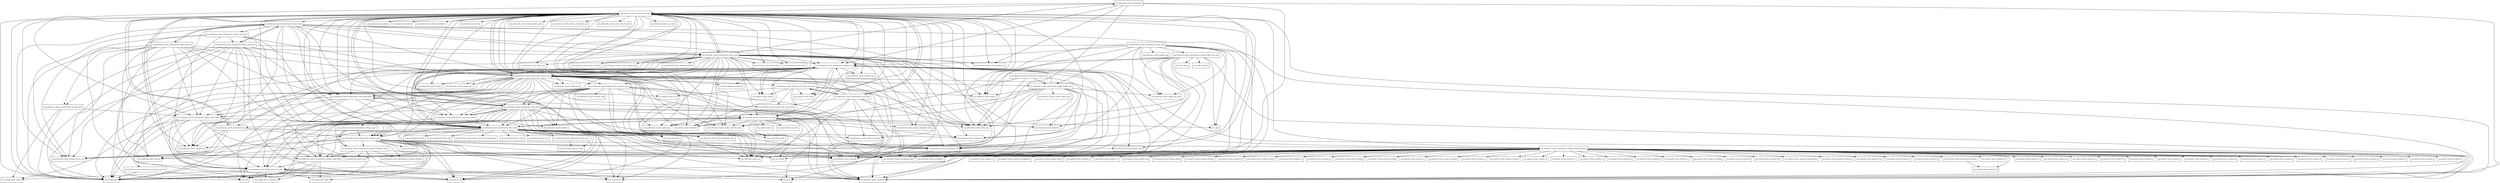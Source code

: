 digraph hibernate_search_elasticsearch_5_8_2_Final_package_dependencies {
  node [shape = box, fontsize=10.0];
  org_hibernate_search_elasticsearch -> com_google_gson;
  org_hibernate_search_elasticsearch -> org_hibernate_search_elasticsearch_impl;
  org_hibernate_search_elasticsearch -> org_hibernate_search_elasticsearch_logging_impl;
  org_hibernate_search_elasticsearch -> org_hibernate_search_exception;
  org_hibernate_search_elasticsearch -> org_hibernate_search_query_engine_spi;
  org_hibernate_search_elasticsearch -> org_hibernate_search_util_impl;
  org_hibernate_search_elasticsearch -> org_hibernate_search_util_logging_impl;
  org_hibernate_search_elasticsearch_analyzer -> org_apache_lucene_analysis_util;
  org_hibernate_search_elasticsearch_analyzer_definition_impl -> com_google_gson;
  org_hibernate_search_elasticsearch_analyzer_definition_impl -> org_hibernate_search_elasticsearch_analyzer_definition;
  org_hibernate_search_elasticsearch_analyzer_definition_impl -> org_hibernate_search_elasticsearch_logging_impl;
  org_hibernate_search_elasticsearch_analyzer_definition_impl -> org_hibernate_search_elasticsearch_settings_impl_model;
  org_hibernate_search_elasticsearch_analyzer_definition_impl -> org_hibernate_search_exception;
  org_hibernate_search_elasticsearch_analyzer_definition_impl -> org_hibernate_search_util;
  org_hibernate_search_elasticsearch_analyzer_definition_impl -> org_hibernate_search_util_logging_impl;
  org_hibernate_search_elasticsearch_analyzer_impl -> java_lang_invoke;
  org_hibernate_search_elasticsearch_analyzer_impl -> java_util;
  org_hibernate_search_elasticsearch_analyzer_impl -> java_util_function;
  org_hibernate_search_elasticsearch_analyzer_impl -> java_util_stream;
  org_hibernate_search_elasticsearch_analyzer_impl -> org_hibernate_search_analyzer_impl;
  org_hibernate_search_elasticsearch_analyzer_impl -> org_hibernate_search_analyzer_spi;
  org_hibernate_search_elasticsearch_analyzer_impl -> org_hibernate_search_annotations;
  org_hibernate_search_elasticsearch_analyzer_impl -> org_hibernate_search_cfg_spi;
  org_hibernate_search_elasticsearch_analyzer_impl -> org_hibernate_search_elasticsearch_analyzer_definition;
  org_hibernate_search_elasticsearch_analyzer_impl -> org_hibernate_search_elasticsearch_analyzer_definition_impl;
  org_hibernate_search_elasticsearch_analyzer_impl -> org_hibernate_search_elasticsearch_cfg;
  org_hibernate_search_elasticsearch_analyzer_impl -> org_hibernate_search_elasticsearch_logging_impl;
  org_hibernate_search_elasticsearch_analyzer_impl -> org_hibernate_search_elasticsearch_settings_impl_model;
  org_hibernate_search_elasticsearch_analyzer_impl -> org_hibernate_search_elasticsearch_settings_impl_translation;
  org_hibernate_search_elasticsearch_analyzer_impl -> org_hibernate_search_engine_service_spi;
  org_hibernate_search_elasticsearch_analyzer_impl -> org_hibernate_search_exception;
  org_hibernate_search_elasticsearch_analyzer_impl -> org_hibernate_search_util_impl;
  org_hibernate_search_elasticsearch_analyzer_impl -> org_hibernate_search_util_logging_impl;
  org_hibernate_search_elasticsearch_bridge_builtin_impl -> org_apache_lucene_document;
  org_hibernate_search_elasticsearch_bridge_builtin_impl -> org_hibernate_search_annotations;
  org_hibernate_search_elasticsearch_bridge_builtin_impl -> org_hibernate_search_bridge;
  org_hibernate_search_elasticsearch_bridge_builtin_impl -> org_hibernate_search_bridge_builtin_impl;
  org_hibernate_search_elasticsearch_bridge_builtin_impl -> org_hibernate_search_bridge_spi;
  org_hibernate_search_elasticsearch_bridge_builtin_impl -> org_hibernate_search_bridge_util_impl;
  org_hibernate_search_elasticsearch_bridge_builtin_impl -> org_hibernate_search_elasticsearch_cfg;
  org_hibernate_search_elasticsearch_bridge_builtin_impl -> org_hibernate_search_elasticsearch_logging_impl;
  org_hibernate_search_elasticsearch_bridge_builtin_impl -> org_hibernate_search_elasticsearch_util_impl;
  org_hibernate_search_elasticsearch_bridge_builtin_impl -> org_hibernate_search_metadata;
  org_hibernate_search_elasticsearch_bridge_builtin_impl -> org_hibernate_search_util;
  org_hibernate_search_elasticsearch_bridge_builtin_impl -> org_hibernate_search_util_logging_impl;
  org_hibernate_search_elasticsearch_bridge_builtin_time_impl -> java_time;
  org_hibernate_search_elasticsearch_bridge_builtin_time_impl -> java_time_format;
  org_hibernate_search_elasticsearch_bridge_builtin_time_impl -> java_time_temporal;
  org_hibernate_search_elasticsearch_bridge_builtin_time_impl -> org_hibernate_search_bridge;
  org_hibernate_search_elasticsearch_bridge_builtin_time_impl -> org_hibernate_search_bridge_spi;
  org_hibernate_search_elasticsearch_bridge_builtin_time_impl -> org_hibernate_search_bridge_util_impl;
  org_hibernate_search_elasticsearch_bridge_builtin_time_impl -> org_hibernate_search_elasticsearch_logging_impl;
  org_hibernate_search_elasticsearch_bridge_builtin_time_impl -> org_hibernate_search_exception;
  org_hibernate_search_elasticsearch_bridge_builtin_time_impl -> org_hibernate_search_metadata;
  org_hibernate_search_elasticsearch_bridge_builtin_time_impl -> org_hibernate_search_util_impl;
  org_hibernate_search_elasticsearch_bridge_builtin_time_impl -> org_hibernate_search_util_logging_impl;
  org_hibernate_search_elasticsearch_bridge_impl -> java_time;
  org_hibernate_search_elasticsearch_bridge_impl -> org_hibernate_search_annotations;
  org_hibernate_search_elasticsearch_bridge_impl -> org_hibernate_search_bridge;
  org_hibernate_search_elasticsearch_bridge_impl -> org_hibernate_search_bridge_impl;
  org_hibernate_search_elasticsearch_bridge_impl -> org_hibernate_search_bridge_spi;
  org_hibernate_search_elasticsearch_bridge_impl -> org_hibernate_search_bridge_util_impl;
  org_hibernate_search_elasticsearch_bridge_impl -> org_hibernate_search_elasticsearch_bridge_builtin_impl;
  org_hibernate_search_elasticsearch_bridge_impl -> org_hibernate_search_elasticsearch_bridge_builtin_time_impl;
  org_hibernate_search_elasticsearch_bridge_impl -> org_hibernate_search_elasticsearch_logging_impl;
  org_hibernate_search_elasticsearch_bridge_impl -> org_hibernate_search_elasticsearch_spi;
  org_hibernate_search_elasticsearch_bridge_impl -> org_hibernate_search_exception;
  org_hibernate_search_elasticsearch_bridge_impl -> org_hibernate_search_indexes_spi;
  org_hibernate_search_elasticsearch_bridge_impl -> org_hibernate_search_util_impl;
  org_hibernate_search_elasticsearch_bridge_impl -> org_hibernate_search_util_logging_impl;
  org_hibernate_search_elasticsearch_bridge_spi -> org_hibernate_search_bridge_spi;
  org_hibernate_search_elasticsearch_bridge_spi -> org_hibernate_search_elasticsearch_bridge_builtin_impl;
  org_hibernate_search_elasticsearch_bridge_spi -> org_hibernate_search_elasticsearch_cfg;
  org_hibernate_search_elasticsearch_bridge_spi -> org_hibernate_search_engine_metadata_impl;
  org_hibernate_search_elasticsearch_cfg -> org_hibernate_search_elasticsearch_logging_impl;
  org_hibernate_search_elasticsearch_cfg -> org_hibernate_search_exception;
  org_hibernate_search_elasticsearch_cfg -> org_hibernate_search_util_logging_impl;
  org_hibernate_search_elasticsearch_client_impl -> com_google_gson;
  org_hibernate_search_elasticsearch_client_impl -> java_lang_invoke;
  org_hibernate_search_elasticsearch_client_impl -> java_nio_charset;
  org_hibernate_search_elasticsearch_client_impl -> java_util;
  org_hibernate_search_elasticsearch_client_impl -> java_util_concurrent;
  org_hibernate_search_elasticsearch_client_impl -> java_util_function;
  org_hibernate_search_elasticsearch_client_impl -> org_apache_http_client_config;
  org_hibernate_search_elasticsearch_client_impl -> org_apache_http_entity;
  org_hibernate_search_elasticsearch_client_impl -> org_apache_http_impl_nio_client;
  org_hibernate_search_elasticsearch_client_impl -> org_apache_http_nio_conn;
  org_hibernate_search_elasticsearch_client_impl -> org_elasticsearch_client;
  org_hibernate_search_elasticsearch_client_impl -> org_elasticsearch_client_sniff;
  org_hibernate_search_elasticsearch_client_impl -> org_hibernate_search_elasticsearch_cfg;
  org_hibernate_search_elasticsearch_client_impl -> org_hibernate_search_elasticsearch_client_spi;
  org_hibernate_search_elasticsearch_client_impl -> org_hibernate_search_elasticsearch_gson_impl;
  org_hibernate_search_elasticsearch_client_impl -> org_hibernate_search_elasticsearch_logging_impl;
  org_hibernate_search_elasticsearch_client_impl -> org_hibernate_search_elasticsearch_util_impl;
  org_hibernate_search_elasticsearch_client_impl -> org_hibernate_search_engine_service_classloading_spi;
  org_hibernate_search_elasticsearch_client_impl -> org_hibernate_search_engine_service_spi;
  org_hibernate_search_elasticsearch_client_impl -> org_hibernate_search_exception;
  org_hibernate_search_elasticsearch_client_impl -> org_hibernate_search_spi;
  org_hibernate_search_elasticsearch_client_impl -> org_hibernate_search_util_configuration_impl;
  org_hibernate_search_elasticsearch_client_impl -> org_hibernate_search_util_impl;
  org_hibernate_search_elasticsearch_client_impl -> org_hibernate_search_util_logging_impl;
  org_hibernate_search_elasticsearch_client_spi -> org_apache_http_impl_nio_client;
  org_hibernate_search_elasticsearch_dialect_impl -> com_google_gson;
  org_hibernate_search_elasticsearch_dialect_impl -> java_util;
  org_hibernate_search_elasticsearch_dialect_impl -> java_util_concurrent;
  org_hibernate_search_elasticsearch_dialect_impl -> org_hibernate_search_elasticsearch_analyzer_impl;
  org_hibernate_search_elasticsearch_dialect_impl -> org_hibernate_search_elasticsearch_client_impl;
  org_hibernate_search_elasticsearch_dialect_impl -> org_hibernate_search_elasticsearch_dialect_impl_es2;
  org_hibernate_search_elasticsearch_dialect_impl -> org_hibernate_search_elasticsearch_dialect_impl_es50;
  org_hibernate_search_elasticsearch_dialect_impl -> org_hibernate_search_elasticsearch_dialect_impl_es52;
  org_hibernate_search_elasticsearch_dialect_impl -> org_hibernate_search_elasticsearch_gson_impl;
  org_hibernate_search_elasticsearch_dialect_impl -> org_hibernate_search_elasticsearch_logging_impl;
  org_hibernate_search_elasticsearch_dialect_impl -> org_hibernate_search_elasticsearch_query_impl;
  org_hibernate_search_elasticsearch_dialect_impl -> org_hibernate_search_elasticsearch_schema_impl;
  org_hibernate_search_elasticsearch_dialect_impl -> org_hibernate_search_elasticsearch_util_impl;
  org_hibernate_search_elasticsearch_dialect_impl -> org_hibernate_search_elasticsearch_work_impl_factory;
  org_hibernate_search_elasticsearch_dialect_impl -> org_hibernate_search_engine_service_spi;
  org_hibernate_search_elasticsearch_dialect_impl -> org_hibernate_search_exception;
  org_hibernate_search_elasticsearch_dialect_impl -> org_hibernate_search_util_logging_impl;
  org_hibernate_search_elasticsearch_dialect_impl_es2 -> com_google_gson;
  org_hibernate_search_elasticsearch_dialect_impl_es2 -> java_lang_invoke;
  org_hibernate_search_elasticsearch_dialect_impl_es2 -> org_hibernate_search_analyzer_spi;
  org_hibernate_search_elasticsearch_dialect_impl_es2 -> org_hibernate_search_cfg_spi;
  org_hibernate_search_elasticsearch_dialect_impl_es2 -> org_hibernate_search_elasticsearch_analyzer_impl;
  org_hibernate_search_elasticsearch_dialect_impl_es2 -> org_hibernate_search_elasticsearch_dialect_impl;
  org_hibernate_search_elasticsearch_dialect_impl_es2 -> org_hibernate_search_elasticsearch_gson_impl;
  org_hibernate_search_elasticsearch_dialect_impl_es2 -> org_hibernate_search_elasticsearch_query_impl;
  org_hibernate_search_elasticsearch_dialect_impl_es2 -> org_hibernate_search_elasticsearch_schema_impl;
  org_hibernate_search_elasticsearch_dialect_impl_es2 -> org_hibernate_search_elasticsearch_schema_impl_model;
  org_hibernate_search_elasticsearch_dialect_impl_es2 -> org_hibernate_search_elasticsearch_util_impl_gson;
  org_hibernate_search_elasticsearch_dialect_impl_es2 -> org_hibernate_search_elasticsearch_work_impl_factory;
  org_hibernate_search_elasticsearch_dialect_impl_es2 -> org_hibernate_search_engine_service_spi;
  org_hibernate_search_elasticsearch_dialect_impl_es50 -> com_google_gson;
  org_hibernate_search_elasticsearch_dialect_impl_es50 -> java_lang_invoke;
  org_hibernate_search_elasticsearch_dialect_impl_es50 -> org_hibernate_search_analyzer_spi;
  org_hibernate_search_elasticsearch_dialect_impl_es50 -> org_hibernate_search_cfg_spi;
  org_hibernate_search_elasticsearch_dialect_impl_es50 -> org_hibernate_search_elasticsearch_analyzer_impl;
  org_hibernate_search_elasticsearch_dialect_impl_es50 -> org_hibernate_search_elasticsearch_dialect_impl;
  org_hibernate_search_elasticsearch_dialect_impl_es50 -> org_hibernate_search_elasticsearch_gson_impl;
  org_hibernate_search_elasticsearch_dialect_impl_es50 -> org_hibernate_search_elasticsearch_query_impl;
  org_hibernate_search_elasticsearch_dialect_impl_es50 -> org_hibernate_search_elasticsearch_schema_impl;
  org_hibernate_search_elasticsearch_dialect_impl_es50 -> org_hibernate_search_elasticsearch_schema_impl_model;
  org_hibernate_search_elasticsearch_dialect_impl_es50 -> org_hibernate_search_elasticsearch_util_impl_gson;
  org_hibernate_search_elasticsearch_dialect_impl_es50 -> org_hibernate_search_elasticsearch_work_impl_factory;
  org_hibernate_search_elasticsearch_dialect_impl_es50 -> org_hibernate_search_engine_service_spi;
  org_hibernate_search_elasticsearch_dialect_impl_es52 -> java_lang_invoke;
  org_hibernate_search_elasticsearch_dialect_impl_es52 -> org_hibernate_search_analyzer_spi;
  org_hibernate_search_elasticsearch_dialect_impl_es52 -> org_hibernate_search_cfg_spi;
  org_hibernate_search_elasticsearch_dialect_impl_es52 -> org_hibernate_search_elasticsearch_analyzer_impl;
  org_hibernate_search_elasticsearch_dialect_impl_es52 -> org_hibernate_search_elasticsearch_dialect_impl_es50;
  org_hibernate_search_elasticsearch_dialect_impl_es52 -> org_hibernate_search_elasticsearch_schema_impl;
  org_hibernate_search_elasticsearch_dialect_impl_es52 -> org_hibernate_search_engine_service_spi;
  org_hibernate_search_elasticsearch_gson_impl -> com_google_gson;
  org_hibernate_search_elasticsearch_gson_impl -> com_google_gson_annotations;
  org_hibernate_search_elasticsearch_gson_impl -> com_google_gson_reflect;
  org_hibernate_search_elasticsearch_gson_impl -> com_google_gson_stream;
  org_hibernate_search_elasticsearch_gson_impl -> java_lang;
  org_hibernate_search_elasticsearch_gson_impl -> java_lang_invoke;
  org_hibernate_search_elasticsearch_gson_impl -> java_util;
  org_hibernate_search_elasticsearch_gson_impl -> java_util_function;
  org_hibernate_search_elasticsearch_gson_impl -> org_hibernate_search_elasticsearch_impl;
  org_hibernate_search_elasticsearch_gson_impl -> org_hibernate_search_elasticsearch_util_impl;
  org_hibernate_search_elasticsearch_gson_impl -> org_hibernate_search_exception;
  org_hibernate_search_elasticsearch_impl -> com_google_gson;
  org_hibernate_search_elasticsearch_impl -> java_lang_invoke;
  org_hibernate_search_elasticsearch_impl -> java_util_concurrent;
  org_hibernate_search_elasticsearch_impl -> java_util_function;
  org_hibernate_search_elasticsearch_impl -> org_apache_lucene_analysis;
  org_hibernate_search_elasticsearch_impl -> org_apache_lucene_document;
  org_hibernate_search_elasticsearch_impl -> org_apache_lucene_facet;
  org_hibernate_search_elasticsearch_impl -> org_apache_lucene_index;
  org_hibernate_search_elasticsearch_impl -> org_apache_lucene_search;
  org_hibernate_search_elasticsearch_impl -> org_apache_lucene_search_similarities;
  org_hibernate_search_elasticsearch_impl -> org_apache_lucene_util;
  org_hibernate_search_elasticsearch_impl -> org_hibernate_search_analyzer_impl;
  org_hibernate_search_elasticsearch_impl -> org_hibernate_search_backend;
  org_hibernate_search_elasticsearch_impl -> org_hibernate_search_backend_spi;
  org_hibernate_search_elasticsearch_impl -> org_hibernate_search_bridge;
  org_hibernate_search_elasticsearch_impl -> org_hibernate_search_bridge_spi;
  org_hibernate_search_elasticsearch_impl -> org_hibernate_search_cfg;
  org_hibernate_search_elasticsearch_impl -> org_hibernate_search_elasticsearch_analyzer_impl;
  org_hibernate_search_elasticsearch_impl -> org_hibernate_search_elasticsearch_cfg;
  org_hibernate_search_elasticsearch_impl -> org_hibernate_search_elasticsearch_client_impl;
  org_hibernate_search_elasticsearch_impl -> org_hibernate_search_elasticsearch_dialect_impl;
  org_hibernate_search_elasticsearch_impl -> org_hibernate_search_elasticsearch_gson_impl;
  org_hibernate_search_elasticsearch_impl -> org_hibernate_search_elasticsearch_logging_impl;
  org_hibernate_search_elasticsearch_impl -> org_hibernate_search_elasticsearch_nulls_impl;
  org_hibernate_search_elasticsearch_impl -> org_hibernate_search_elasticsearch_processor_impl;
  org_hibernate_search_elasticsearch_impl -> org_hibernate_search_elasticsearch_query_impl;
  org_hibernate_search_elasticsearch_impl -> org_hibernate_search_elasticsearch_schema_impl;
  org_hibernate_search_elasticsearch_impl -> org_hibernate_search_elasticsearch_schema_impl_model;
  org_hibernate_search_elasticsearch_impl -> org_hibernate_search_elasticsearch_spi;
  org_hibernate_search_elasticsearch_impl -> org_hibernate_search_elasticsearch_util_impl;
  org_hibernate_search_elasticsearch_impl -> org_hibernate_search_elasticsearch_work_impl;
  org_hibernate_search_elasticsearch_impl -> org_hibernate_search_elasticsearch_work_impl_builder;
  org_hibernate_search_elasticsearch_impl -> org_hibernate_search_elasticsearch_work_impl_factory;
  org_hibernate_search_elasticsearch_impl -> org_hibernate_search_engine;
  org_hibernate_search_elasticsearch_impl -> org_hibernate_search_engine_integration_impl;
  org_hibernate_search_elasticsearch_impl -> org_hibernate_search_engine_metadata_impl;
  org_hibernate_search_elasticsearch_impl -> org_hibernate_search_engine_nesting_impl;
  org_hibernate_search_elasticsearch_impl -> org_hibernate_search_engine_nulls_impl;
  org_hibernate_search_elasticsearch_impl -> org_hibernate_search_engine_service_spi;
  org_hibernate_search_elasticsearch_impl -> org_hibernate_search_engine_spi;
  org_hibernate_search_elasticsearch_impl -> org_hibernate_search_exception;
  org_hibernate_search_elasticsearch_impl -> org_hibernate_search_filter_impl;
  org_hibernate_search_elasticsearch_impl -> org_hibernate_search_indexes_serialization_spi;
  org_hibernate_search_elasticsearch_impl -> org_hibernate_search_indexes_spi;
  org_hibernate_search_elasticsearch_impl -> org_hibernate_search_query_dsl_impl;
  org_hibernate_search_elasticsearch_impl -> org_hibernate_search_query_dsl_sort_impl;
  org_hibernate_search_elasticsearch_impl -> org_hibernate_search_query_engine_impl;
  org_hibernate_search_elasticsearch_impl -> org_hibernate_search_query_engine_spi;
  org_hibernate_search_elasticsearch_impl -> org_hibernate_search_query_facet;
  org_hibernate_search_elasticsearch_impl -> org_hibernate_search_spatial;
  org_hibernate_search_elasticsearch_impl -> org_hibernate_search_spatial_impl;
  org_hibernate_search_elasticsearch_impl -> org_hibernate_search_spi;
  org_hibernate_search_elasticsearch_impl -> org_hibernate_search_spi_impl;
  org_hibernate_search_elasticsearch_impl -> org_hibernate_search_util;
  org_hibernate_search_elasticsearch_impl -> org_hibernate_search_util_configuration_impl;
  org_hibernate_search_elasticsearch_impl -> org_hibernate_search_util_impl;
  org_hibernate_search_elasticsearch_impl -> org_hibernate_search_util_logging_impl;
  org_hibernate_search_elasticsearch_logging_impl -> com_google_gson;
  org_hibernate_search_elasticsearch_logging_impl -> org_apache_lucene_index;
  org_hibernate_search_elasticsearch_logging_impl -> org_apache_lucene_search;
  org_hibernate_search_elasticsearch_logging_impl -> org_hibernate_search_analyzer_impl;
  org_hibernate_search_elasticsearch_logging_impl -> org_hibernate_search_analyzer_spi;
  org_hibernate_search_elasticsearch_logging_impl -> org_hibernate_search_backend_spi;
  org_hibernate_search_elasticsearch_logging_impl -> org_hibernate_search_elasticsearch_client_impl;
  org_hibernate_search_elasticsearch_logging_impl -> org_hibernate_search_elasticsearch_schema_impl;
  org_hibernate_search_elasticsearch_logging_impl -> org_hibernate_search_elasticsearch_util_impl;
  org_hibernate_search_elasticsearch_logging_impl -> org_hibernate_search_exception;
  org_hibernate_search_elasticsearch_logging_impl -> org_hibernate_search_spi;
  org_hibernate_search_elasticsearch_logging_impl -> org_hibernate_search_util_logging_impl;
  org_hibernate_search_elasticsearch_logging_impl -> org_jboss_logging_annotations;
  org_hibernate_search_elasticsearch_nulls_codec_impl -> org_apache_lucene_document;
  org_hibernate_search_elasticsearch_nulls_codec_impl -> org_apache_lucene_index;
  org_hibernate_search_elasticsearch_nulls_codec_impl -> org_apache_lucene_search;
  org_hibernate_search_elasticsearch_nulls_codec_impl -> org_apache_lucene_util;
  org_hibernate_search_elasticsearch_nulls_codec_impl -> org_hibernate_search_bridge;
  org_hibernate_search_elasticsearch_nulls_codec_impl -> org_hibernate_search_bridge_spi;
  org_hibernate_search_elasticsearch_nulls_codec_impl -> org_hibernate_search_elasticsearch_nulls_impl;
  org_hibernate_search_elasticsearch_nulls_codec_impl -> org_hibernate_search_engine_nulls_codec_impl;
  org_hibernate_search_elasticsearch_nulls_impl -> org_hibernate_search_bridge_spi;
  org_hibernate_search_elasticsearch_nulls_impl -> org_hibernate_search_elasticsearch_impl;
  org_hibernate_search_elasticsearch_nulls_impl -> org_hibernate_search_elasticsearch_logging_impl;
  org_hibernate_search_elasticsearch_nulls_impl -> org_hibernate_search_elasticsearch_nulls_codec_impl;
  org_hibernate_search_elasticsearch_nulls_impl -> org_hibernate_search_elasticsearch_schema_impl;
  org_hibernate_search_elasticsearch_nulls_impl -> org_hibernate_search_engine_metadata_impl;
  org_hibernate_search_elasticsearch_nulls_impl -> org_hibernate_search_engine_nulls_codec_impl;
  org_hibernate_search_elasticsearch_nulls_impl -> org_hibernate_search_engine_nulls_impl;
  org_hibernate_search_elasticsearch_nulls_impl -> org_hibernate_search_exception;
  org_hibernate_search_elasticsearch_nulls_impl -> org_hibernate_search_spi;
  org_hibernate_search_elasticsearch_nulls_impl -> org_hibernate_search_util_logging_impl;
  org_hibernate_search_elasticsearch_processor_impl -> java_lang;
  org_hibernate_search_elasticsearch_processor_impl -> java_lang_invoke;
  org_hibernate_search_elasticsearch_processor_impl -> java_util_concurrent;
  org_hibernate_search_elasticsearch_processor_impl -> java_util_function;
  org_hibernate_search_elasticsearch_processor_impl -> org_hibernate_search_backend;
  org_hibernate_search_elasticsearch_processor_impl -> org_hibernate_search_elasticsearch_client_impl;
  org_hibernate_search_elasticsearch_processor_impl -> org_hibernate_search_elasticsearch_gson_impl;
  org_hibernate_search_elasticsearch_processor_impl -> org_hibernate_search_elasticsearch_logging_impl;
  org_hibernate_search_elasticsearch_processor_impl -> org_hibernate_search_elasticsearch_work_impl;
  org_hibernate_search_elasticsearch_processor_impl -> org_hibernate_search_elasticsearch_work_impl_builder;
  org_hibernate_search_elasticsearch_processor_impl -> org_hibernate_search_elasticsearch_work_impl_factory;
  org_hibernate_search_elasticsearch_processor_impl -> org_hibernate_search_exception;
  org_hibernate_search_elasticsearch_processor_impl -> org_hibernate_search_exception_impl;
  org_hibernate_search_elasticsearch_processor_impl -> org_hibernate_search_spi;
  org_hibernate_search_elasticsearch_processor_impl -> org_hibernate_search_util_impl;
  org_hibernate_search_elasticsearch_processor_impl -> org_hibernate_search_util_logging_impl;
  org_hibernate_search_elasticsearch_query_impl -> com_google_gson;
  org_hibernate_search_elasticsearch_query_impl -> java_lang;
  org_hibernate_search_elasticsearch_query_impl -> org_apache_lucene_document;
  org_hibernate_search_elasticsearch_query_impl -> org_apache_lucene_index;
  org_hibernate_search_elasticsearch_query_impl -> org_apache_lucene_search;
  org_hibernate_search_elasticsearch_query_impl -> org_hibernate_search_bridge;
  org_hibernate_search_elasticsearch_query_impl -> org_hibernate_search_bridge_spi;
  org_hibernate_search_elasticsearch_query_impl -> org_hibernate_search_bridge_util_impl;
  org_hibernate_search_elasticsearch_query_impl -> org_hibernate_search_elasticsearch;
  org_hibernate_search_elasticsearch_query_impl -> org_hibernate_search_elasticsearch_client_impl;
  org_hibernate_search_elasticsearch_query_impl -> org_hibernate_search_elasticsearch_filter;
  org_hibernate_search_elasticsearch_query_impl -> org_hibernate_search_elasticsearch_impl;
  org_hibernate_search_elasticsearch_query_impl -> org_hibernate_search_elasticsearch_logging_impl;
  org_hibernate_search_elasticsearch_query_impl -> org_hibernate_search_elasticsearch_processor_impl;
  org_hibernate_search_elasticsearch_query_impl -> org_hibernate_search_elasticsearch_util_impl;
  org_hibernate_search_elasticsearch_query_impl -> org_hibernate_search_elasticsearch_work_impl;
  org_hibernate_search_elasticsearch_query_impl -> org_hibernate_search_elasticsearch_work_impl_builder;
  org_hibernate_search_elasticsearch_query_impl -> org_hibernate_search_elasticsearch_work_impl_factory;
  org_hibernate_search_elasticsearch_query_impl -> org_hibernate_search_engine_impl;
  org_hibernate_search_elasticsearch_query_impl -> org_hibernate_search_engine_integration_impl;
  org_hibernate_search_elasticsearch_query_impl -> org_hibernate_search_engine_metadata_impl;
  org_hibernate_search_elasticsearch_query_impl -> org_hibernate_search_engine_spi;
  org_hibernate_search_elasticsearch_query_impl -> org_hibernate_search_exception;
  org_hibernate_search_elasticsearch_query_impl -> org_hibernate_search_filter_impl;
  org_hibernate_search_elasticsearch_query_impl -> org_hibernate_search_indexes_spi;
  org_hibernate_search_elasticsearch_query_impl -> org_hibernate_search_query_dsl_impl;
  org_hibernate_search_elasticsearch_query_impl -> org_hibernate_search_query_engine_impl;
  org_hibernate_search_elasticsearch_query_impl -> org_hibernate_search_query_engine_spi;
  org_hibernate_search_elasticsearch_query_impl -> org_hibernate_search_query_facet;
  org_hibernate_search_elasticsearch_query_impl -> org_hibernate_search_spatial;
  org_hibernate_search_elasticsearch_query_impl -> org_hibernate_search_spi;
  org_hibernate_search_elasticsearch_query_impl -> org_hibernate_search_util_impl;
  org_hibernate_search_elasticsearch_query_impl -> org_hibernate_search_util_logging_impl;
  org_hibernate_search_elasticsearch_schema_impl -> com_google_gson;
  org_hibernate_search_elasticsearch_schema_impl -> java_util;
  org_hibernate_search_elasticsearch_schema_impl -> org_apache_lucene_document;
  org_hibernate_search_elasticsearch_schema_impl -> org_hibernate_search_analyzer_spi;
  org_hibernate_search_elasticsearch_schema_impl -> org_hibernate_search_annotations;
  org_hibernate_search_elasticsearch_schema_impl -> org_hibernate_search_bridge_spi;
  org_hibernate_search_elasticsearch_schema_impl -> org_hibernate_search_elasticsearch_analyzer_impl;
  org_hibernate_search_elasticsearch_schema_impl -> org_hibernate_search_elasticsearch_bridge_builtin_impl;
  org_hibernate_search_elasticsearch_schema_impl -> org_hibernate_search_elasticsearch_cfg;
  org_hibernate_search_elasticsearch_schema_impl -> org_hibernate_search_elasticsearch_client_impl;
  org_hibernate_search_elasticsearch_schema_impl -> org_hibernate_search_elasticsearch_impl;
  org_hibernate_search_elasticsearch_schema_impl -> org_hibernate_search_elasticsearch_logging_impl;
  org_hibernate_search_elasticsearch_schema_impl -> org_hibernate_search_elasticsearch_nulls_codec_impl;
  org_hibernate_search_elasticsearch_schema_impl -> org_hibernate_search_elasticsearch_processor_impl;
  org_hibernate_search_elasticsearch_schema_impl -> org_hibernate_search_elasticsearch_schema_impl_json;
  org_hibernate_search_elasticsearch_schema_impl -> org_hibernate_search_elasticsearch_schema_impl_model;
  org_hibernate_search_elasticsearch_schema_impl -> org_hibernate_search_elasticsearch_settings_impl;
  org_hibernate_search_elasticsearch_schema_impl -> org_hibernate_search_elasticsearch_settings_impl_model;
  org_hibernate_search_elasticsearch_schema_impl -> org_hibernate_search_elasticsearch_util_impl;
  org_hibernate_search_elasticsearch_schema_impl -> org_hibernate_search_elasticsearch_work_impl;
  org_hibernate_search_elasticsearch_schema_impl -> org_hibernate_search_elasticsearch_work_impl_builder;
  org_hibernate_search_elasticsearch_schema_impl -> org_hibernate_search_elasticsearch_work_impl_factory;
  org_hibernate_search_elasticsearch_schema_impl -> org_hibernate_search_engine;
  org_hibernate_search_elasticsearch_schema_impl -> org_hibernate_search_engine_impl;
  org_hibernate_search_elasticsearch_schema_impl -> org_hibernate_search_engine_metadata_impl;
  org_hibernate_search_elasticsearch_schema_impl -> org_hibernate_search_engine_nulls_codec_impl;
  org_hibernate_search_elasticsearch_schema_impl -> org_hibernate_search_engine_spi;
  org_hibernate_search_elasticsearch_schema_impl -> org_hibernate_search_exception;
  org_hibernate_search_elasticsearch_schema_impl -> org_hibernate_search_spatial_impl;
  org_hibernate_search_elasticsearch_schema_impl -> org_hibernate_search_spi;
  org_hibernate_search_elasticsearch_schema_impl -> org_hibernate_search_util_impl;
  org_hibernate_search_elasticsearch_schema_impl -> org_hibernate_search_util_logging_impl;
  org_hibernate_search_elasticsearch_schema_impl -> org_jboss_logging_annotations;
  org_hibernate_search_elasticsearch_schema_impl_json -> com_google_gson;
  org_hibernate_search_elasticsearch_schema_impl_json -> java_util;
  org_hibernate_search_elasticsearch_schema_impl_model -> com_google_gson;
  org_hibernate_search_elasticsearch_schema_impl_model -> com_google_gson_annotations;
  org_hibernate_search_elasticsearch_schema_impl_model -> com_google_gson_stream;
  org_hibernate_search_elasticsearch_schema_impl_model -> org_hibernate_search_elasticsearch_client_impl;
  org_hibernate_search_elasticsearch_schema_impl_model -> org_hibernate_search_elasticsearch_settings_impl_model;
  org_hibernate_search_elasticsearch_schema_impl_model -> org_hibernate_search_util;
  org_hibernate_search_elasticsearch_settings_impl -> org_hibernate_search_elasticsearch_analyzer_definition_impl;
  org_hibernate_search_elasticsearch_settings_impl -> org_hibernate_search_elasticsearch_analyzer_impl;
  org_hibernate_search_elasticsearch_settings_impl -> org_hibernate_search_elasticsearch_settings_impl_model;
  org_hibernate_search_elasticsearch_settings_impl_model -> com_google_gson;
  org_hibernate_search_elasticsearch_settings_impl_model -> com_google_gson_annotations;
  org_hibernate_search_elasticsearch_settings_impl_model -> com_google_gson_reflect;
  org_hibernate_search_elasticsearch_settings_impl_model -> org_hibernate_search_elasticsearch_gson_impl;
  org_hibernate_search_elasticsearch_settings_impl_translation -> com_google_gson;
  org_hibernate_search_elasticsearch_settings_impl_translation -> java_lang;
  org_hibernate_search_elasticsearch_settings_impl_translation -> java_nio_charset;
  org_hibernate_search_elasticsearch_settings_impl_translation -> org_apache_lucene_analysis_ar;
  org_hibernate_search_elasticsearch_settings_impl_translation -> org_apache_lucene_analysis_bg;
  org_hibernate_search_elasticsearch_settings_impl_translation -> org_apache_lucene_analysis_br;
  org_hibernate_search_elasticsearch_settings_impl_translation -> org_apache_lucene_analysis_ca;
  org_hibernate_search_elasticsearch_settings_impl_translation -> org_apache_lucene_analysis_charfilter;
  org_hibernate_search_elasticsearch_settings_impl_translation -> org_apache_lucene_analysis_cjk;
  org_hibernate_search_elasticsearch_settings_impl_translation -> org_apache_lucene_analysis_ckb;
  org_hibernate_search_elasticsearch_settings_impl_translation -> org_apache_lucene_analysis_commongrams;
  org_hibernate_search_elasticsearch_settings_impl_translation -> org_apache_lucene_analysis_compound;
  org_hibernate_search_elasticsearch_settings_impl_translation -> org_apache_lucene_analysis_core;
  org_hibernate_search_elasticsearch_settings_impl_translation -> org_apache_lucene_analysis_cz;
  org_hibernate_search_elasticsearch_settings_impl_translation -> org_apache_lucene_analysis_da;
  org_hibernate_search_elasticsearch_settings_impl_translation -> org_apache_lucene_analysis_de;
  org_hibernate_search_elasticsearch_settings_impl_translation -> org_apache_lucene_analysis_el;
  org_hibernate_search_elasticsearch_settings_impl_translation -> org_apache_lucene_analysis_en;
  org_hibernate_search_elasticsearch_settings_impl_translation -> org_apache_lucene_analysis_es;
  org_hibernate_search_elasticsearch_settings_impl_translation -> org_apache_lucene_analysis_eu;
  org_hibernate_search_elasticsearch_settings_impl_translation -> org_apache_lucene_analysis_fa;
  org_hibernate_search_elasticsearch_settings_impl_translation -> org_apache_lucene_analysis_fi;
  org_hibernate_search_elasticsearch_settings_impl_translation -> org_apache_lucene_analysis_fr;
  org_hibernate_search_elasticsearch_settings_impl_translation -> org_apache_lucene_analysis_ga;
  org_hibernate_search_elasticsearch_settings_impl_translation -> org_apache_lucene_analysis_gl;
  org_hibernate_search_elasticsearch_settings_impl_translation -> org_apache_lucene_analysis_hi;
  org_hibernate_search_elasticsearch_settings_impl_translation -> org_apache_lucene_analysis_hu;
  org_hibernate_search_elasticsearch_settings_impl_translation -> org_apache_lucene_analysis_hy;
  org_hibernate_search_elasticsearch_settings_impl_translation -> org_apache_lucene_analysis_id;
  org_hibernate_search_elasticsearch_settings_impl_translation -> org_apache_lucene_analysis_in;
  org_hibernate_search_elasticsearch_settings_impl_translation -> org_apache_lucene_analysis_it;
  org_hibernate_search_elasticsearch_settings_impl_translation -> org_apache_lucene_analysis_lt;
  org_hibernate_search_elasticsearch_settings_impl_translation -> org_apache_lucene_analysis_lv;
  org_hibernate_search_elasticsearch_settings_impl_translation -> org_apache_lucene_analysis_miscellaneous;
  org_hibernate_search_elasticsearch_settings_impl_translation -> org_apache_lucene_analysis_ngram;
  org_hibernate_search_elasticsearch_settings_impl_translation -> org_apache_lucene_analysis_nl;
  org_hibernate_search_elasticsearch_settings_impl_translation -> org_apache_lucene_analysis_no;
  org_hibernate_search_elasticsearch_settings_impl_translation -> org_apache_lucene_analysis_path;
  org_hibernate_search_elasticsearch_settings_impl_translation -> org_apache_lucene_analysis_pattern;
  org_hibernate_search_elasticsearch_settings_impl_translation -> org_apache_lucene_analysis_payloads;
  org_hibernate_search_elasticsearch_settings_impl_translation -> org_apache_lucene_analysis_pt;
  org_hibernate_search_elasticsearch_settings_impl_translation -> org_apache_lucene_analysis_reverse;
  org_hibernate_search_elasticsearch_settings_impl_translation -> org_apache_lucene_analysis_ro;
  org_hibernate_search_elasticsearch_settings_impl_translation -> org_apache_lucene_analysis_ru;
  org_hibernate_search_elasticsearch_settings_impl_translation -> org_apache_lucene_analysis_shingle;
  org_hibernate_search_elasticsearch_settings_impl_translation -> org_apache_lucene_analysis_snowball;
  org_hibernate_search_elasticsearch_settings_impl_translation -> org_apache_lucene_analysis_sr;
  org_hibernate_search_elasticsearch_settings_impl_translation -> org_apache_lucene_analysis_standard;
  org_hibernate_search_elasticsearch_settings_impl_translation -> org_apache_lucene_analysis_sv;
  org_hibernate_search_elasticsearch_settings_impl_translation -> org_apache_lucene_analysis_synonym;
  org_hibernate_search_elasticsearch_settings_impl_translation -> org_apache_lucene_analysis_th;
  org_hibernate_search_elasticsearch_settings_impl_translation -> org_apache_lucene_analysis_tr;
  org_hibernate_search_elasticsearch_settings_impl_translation -> org_apache_lucene_analysis_util;
  org_hibernate_search_elasticsearch_settings_impl_translation -> org_hibernate_search_annotations;
  org_hibernate_search_elasticsearch_settings_impl_translation -> org_hibernate_search_cfg_spi;
  org_hibernate_search_elasticsearch_settings_impl_translation -> org_hibernate_search_elasticsearch_analyzer;
  org_hibernate_search_elasticsearch_settings_impl_translation -> org_hibernate_search_elasticsearch_impl;
  org_hibernate_search_elasticsearch_settings_impl_translation -> org_hibernate_search_elasticsearch_logging_impl;
  org_hibernate_search_elasticsearch_settings_impl_translation -> org_hibernate_search_elasticsearch_settings_impl_model;
  org_hibernate_search_elasticsearch_settings_impl_translation -> org_hibernate_search_engine_service_spi;
  org_hibernate_search_elasticsearch_settings_impl_translation -> org_hibernate_search_exception;
  org_hibernate_search_elasticsearch_settings_impl_translation -> org_hibernate_search_spi;
  org_hibernate_search_elasticsearch_settings_impl_translation -> org_hibernate_search_util_impl;
  org_hibernate_search_elasticsearch_settings_impl_translation -> org_hibernate_search_util_logging_impl;
  org_hibernate_search_elasticsearch_spi -> org_hibernate_search_analyzer_spi;
  org_hibernate_search_elasticsearch_spi -> org_hibernate_search_cfg_spi;
  org_hibernate_search_elasticsearch_spi -> org_hibernate_search_elasticsearch_analyzer_impl;
  org_hibernate_search_elasticsearch_spi -> org_hibernate_search_elasticsearch_impl;
  org_hibernate_search_elasticsearch_spi -> org_hibernate_search_engine_nulls_impl;
  org_hibernate_search_elasticsearch_spi -> org_hibernate_search_engine_service_spi;
  org_hibernate_search_elasticsearch_spi -> org_hibernate_search_indexes_spi;
  org_hibernate_search_elasticsearch_util_impl -> com_google_gson;
  org_hibernate_search_elasticsearch_util_impl -> java_nio_charset;
  org_hibernate_search_elasticsearch_util_impl -> java_time;
  org_hibernate_search_elasticsearch_util_impl -> java_util;
  org_hibernate_search_elasticsearch_util_impl -> org_apache_http_entity;
  org_hibernate_search_elasticsearch_util_impl -> org_apache_http_nio;
  org_hibernate_search_elasticsearch_util_impl -> org_apache_http_nio_entity;
  org_hibernate_search_elasticsearch_util_impl -> org_apache_lucene_document;
  org_hibernate_search_elasticsearch_util_impl -> org_hibernate_search_bridge_spi;
  org_hibernate_search_elasticsearch_util_impl -> org_hibernate_search_elasticsearch_client_impl;
  org_hibernate_search_elasticsearch_util_impl -> org_hibernate_search_elasticsearch_spi;
  org_hibernate_search_elasticsearch_util_impl -> org_hibernate_search_engine_integration_impl;
  org_hibernate_search_elasticsearch_util_impl -> org_hibernate_search_engine_metadata_impl;
  org_hibernate_search_elasticsearch_util_impl -> org_hibernate_search_engine_spi;
  org_hibernate_search_elasticsearch_util_impl -> org_hibernate_search_exception;
  org_hibernate_search_elasticsearch_util_impl -> org_hibernate_search_indexes_spi;
  org_hibernate_search_elasticsearch_util_impl -> org_hibernate_search_metadata;
  org_hibernate_search_elasticsearch_util_impl -> org_hibernate_search_spi;
  org_hibernate_search_elasticsearch_util_impl_gson -> com_google_gson;
  org_hibernate_search_elasticsearch_util_impl_gson -> com_google_gson_stream;
  org_hibernate_search_elasticsearch_util_impl_gson -> org_hibernate_search_elasticsearch_schema_impl_model;
  org_hibernate_search_elasticsearch_work_impl -> com_google_gson;
  org_hibernate_search_elasticsearch_work_impl -> com_google_gson_reflect;
  org_hibernate_search_elasticsearch_work_impl -> java_lang_invoke;
  org_hibernate_search_elasticsearch_work_impl -> java_util;
  org_hibernate_search_elasticsearch_work_impl -> java_util_concurrent;
  org_hibernate_search_elasticsearch_work_impl -> java_util_function;
  org_hibernate_search_elasticsearch_work_impl -> org_hibernate_search_backend;
  org_hibernate_search_elasticsearch_work_impl -> org_hibernate_search_elasticsearch_cfg;
  org_hibernate_search_elasticsearch_work_impl -> org_hibernate_search_elasticsearch_client_impl;
  org_hibernate_search_elasticsearch_work_impl -> org_hibernate_search_elasticsearch_gson_impl;
  org_hibernate_search_elasticsearch_work_impl -> org_hibernate_search_elasticsearch_impl;
  org_hibernate_search_elasticsearch_work_impl -> org_hibernate_search_elasticsearch_logging_impl;
  org_hibernate_search_elasticsearch_work_impl -> org_hibernate_search_elasticsearch_schema_impl_model;
  org_hibernate_search_elasticsearch_work_impl -> org_hibernate_search_elasticsearch_settings_impl_model;
  org_hibernate_search_elasticsearch_work_impl -> org_hibernate_search_elasticsearch_util_impl;
  org_hibernate_search_elasticsearch_work_impl -> org_hibernate_search_elasticsearch_work_impl_builder;
  org_hibernate_search_elasticsearch_work_impl -> org_hibernate_search_elasticsearch_work_impl_factory;
  org_hibernate_search_elasticsearch_work_impl -> org_hibernate_search_exception;
  org_hibernate_search_elasticsearch_work_impl -> org_hibernate_search_util_impl;
  org_hibernate_search_elasticsearch_work_impl -> org_hibernate_search_util_logging_impl;
  org_hibernate_search_elasticsearch_work_impl_builder -> org_hibernate_search_backend;
  org_hibernate_search_elasticsearch_work_impl_builder -> org_hibernate_search_elasticsearch_client_impl;
  org_hibernate_search_elasticsearch_work_impl_builder -> org_hibernate_search_elasticsearch_settings_impl_model;
  org_hibernate_search_elasticsearch_work_impl_builder -> org_hibernate_search_elasticsearch_work_impl;
  org_hibernate_search_elasticsearch_work_impl_factory -> com_google_gson;
  org_hibernate_search_elasticsearch_work_impl_factory -> org_hibernate_search_elasticsearch_cfg;
  org_hibernate_search_elasticsearch_work_impl_factory -> org_hibernate_search_elasticsearch_client_impl;
  org_hibernate_search_elasticsearch_work_impl_factory -> org_hibernate_search_elasticsearch_gson_impl;
  org_hibernate_search_elasticsearch_work_impl_factory -> org_hibernate_search_elasticsearch_schema_impl_model;
  org_hibernate_search_elasticsearch_work_impl_factory -> org_hibernate_search_elasticsearch_settings_impl_model;
  org_hibernate_search_elasticsearch_work_impl_factory -> org_hibernate_search_elasticsearch_work_impl;
  org_hibernate_search_elasticsearch_work_impl_factory -> org_hibernate_search_elasticsearch_work_impl_builder;
}
